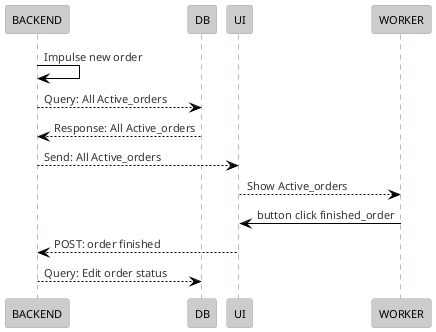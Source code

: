 @startuml
!theme reddress-lightblue

BACKEND -> BACKEND: Impulse new order
DB <-- BACKEND: Query: All Active_orders
DB --> BACKEND: Response: All Active_orders
UI <-- BACKEND: Send: All Active_orders
UI --> WORKER: Show Active_orders
WORKER -> UI: button click finished_order

UI --> BACKEND: POST: order finished
BACKEND --> DB: Query: Edit order status
@enduml